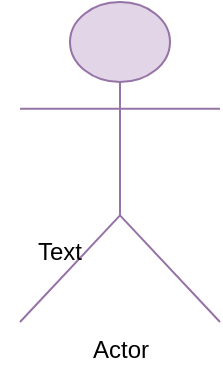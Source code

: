 <mxfile>
    <diagram id="8oF46Wop_bg9fUxMbzAb" name="Page-1">
        <mxGraphModel dx="214" dy="314" grid="1" gridSize="10" guides="1" tooltips="1" connect="1" arrows="1" fold="1" page="1" pageScale="1" pageWidth="850" pageHeight="1100" math="0" shadow="0">
            <root>
                <mxCell id="0"/>
                <mxCell id="1" parent="0"/>
                <mxCell id="2" value="Actor" style="shape=umlActor;verticalLabelPosition=bottom;verticalAlign=top;html=1;outlineConnect=0;fillColor=#e1d5e7;strokeColor=#9673a6;" vertex="1" parent="1">
                    <mxGeometry x="100" y="40" width="100" height="160" as="geometry"/>
                </mxCell>
                <mxCell id="5" value="Text" style="text;html=1;align=center;verticalAlign=middle;whiteSpace=wrap;rounded=0;" vertex="1" parent="1">
                    <mxGeometry x="90" y="150" width="60" height="30" as="geometry"/>
                </mxCell>
            </root>
        </mxGraphModel>
    </diagram>
</mxfile>